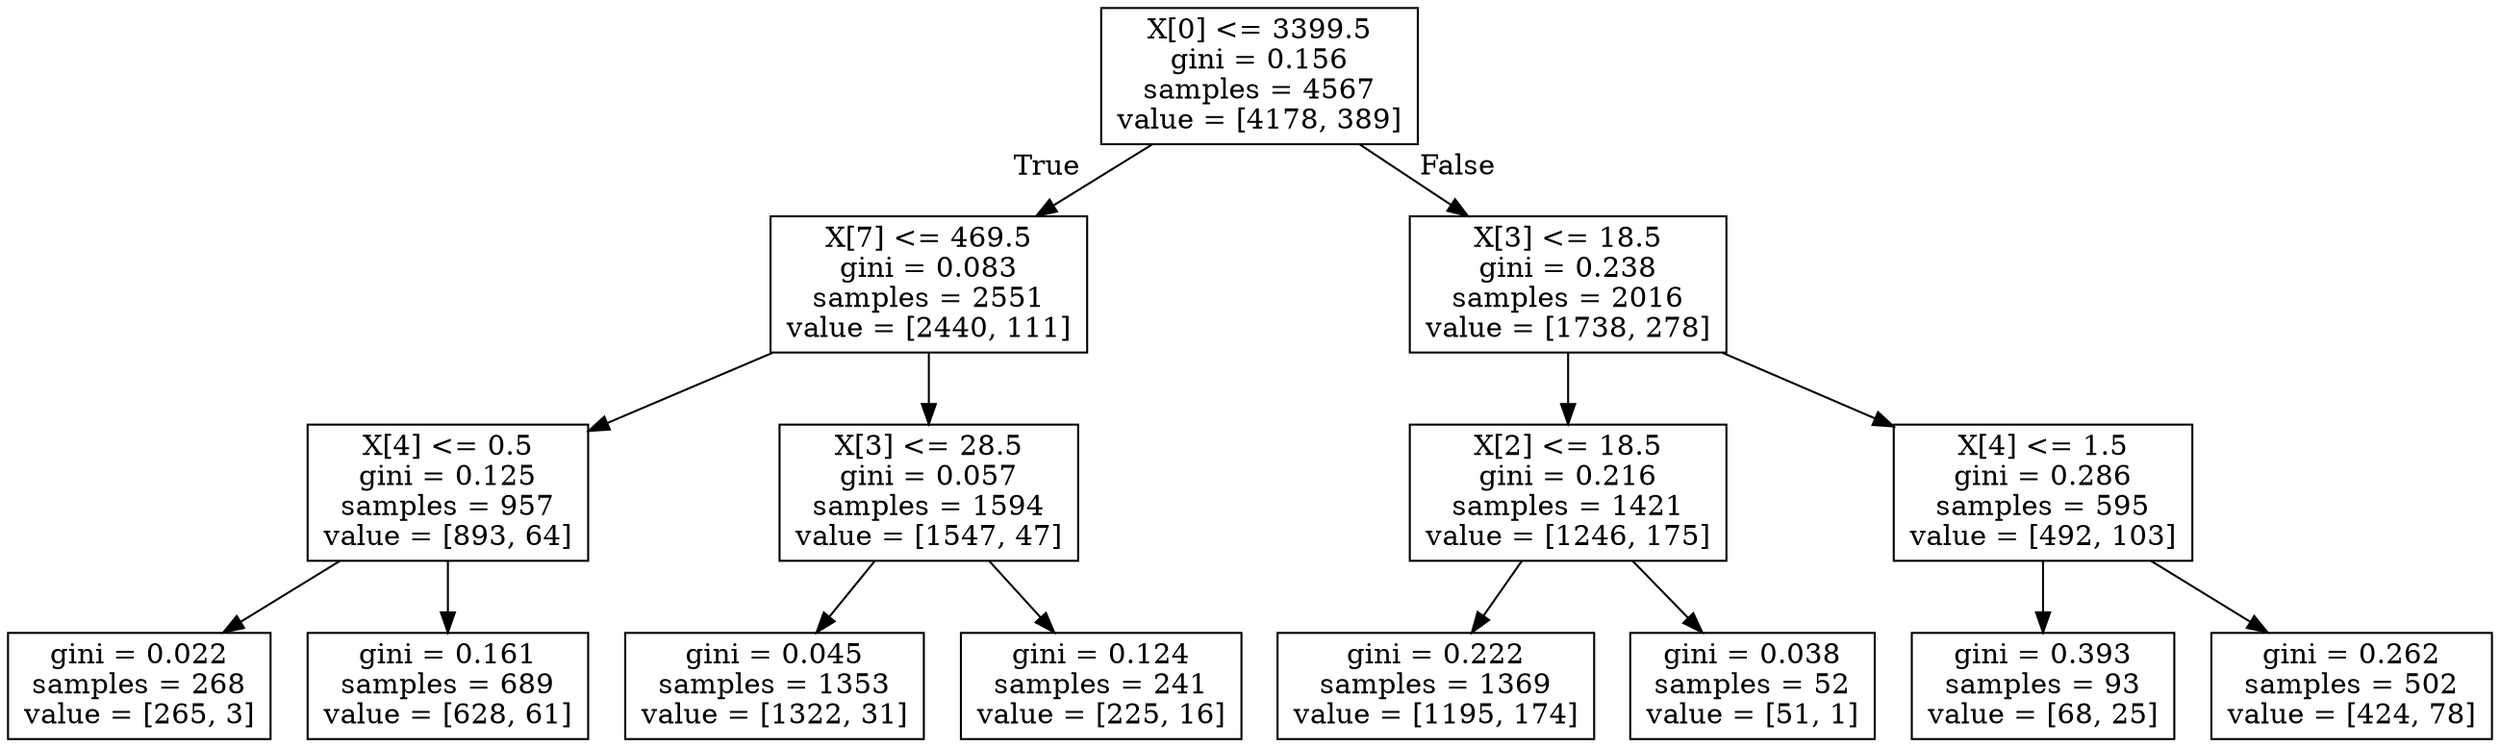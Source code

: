 digraph Tree {
node [shape=box] ;
0 [label="X[0] <= 3399.5\ngini = 0.156\nsamples = 4567\nvalue = [4178, 389]"] ;
1 [label="X[7] <= 469.5\ngini = 0.083\nsamples = 2551\nvalue = [2440, 111]"] ;
0 -> 1 [labeldistance=2.5, labelangle=45, headlabel="True"] ;
2 [label="X[4] <= 0.5\ngini = 0.125\nsamples = 957\nvalue = [893, 64]"] ;
1 -> 2 ;
3 [label="gini = 0.022\nsamples = 268\nvalue = [265, 3]"] ;
2 -> 3 ;
4 [label="gini = 0.161\nsamples = 689\nvalue = [628, 61]"] ;
2 -> 4 ;
5 [label="X[3] <= 28.5\ngini = 0.057\nsamples = 1594\nvalue = [1547, 47]"] ;
1 -> 5 ;
6 [label="gini = 0.045\nsamples = 1353\nvalue = [1322, 31]"] ;
5 -> 6 ;
7 [label="gini = 0.124\nsamples = 241\nvalue = [225, 16]"] ;
5 -> 7 ;
8 [label="X[3] <= 18.5\ngini = 0.238\nsamples = 2016\nvalue = [1738, 278]"] ;
0 -> 8 [labeldistance=2.5, labelangle=-45, headlabel="False"] ;
9 [label="X[2] <= 18.5\ngini = 0.216\nsamples = 1421\nvalue = [1246, 175]"] ;
8 -> 9 ;
10 [label="gini = 0.222\nsamples = 1369\nvalue = [1195, 174]"] ;
9 -> 10 ;
11 [label="gini = 0.038\nsamples = 52\nvalue = [51, 1]"] ;
9 -> 11 ;
12 [label="X[4] <= 1.5\ngini = 0.286\nsamples = 595\nvalue = [492, 103]"] ;
8 -> 12 ;
13 [label="gini = 0.393\nsamples = 93\nvalue = [68, 25]"] ;
12 -> 13 ;
14 [label="gini = 0.262\nsamples = 502\nvalue = [424, 78]"] ;
12 -> 14 ;
}